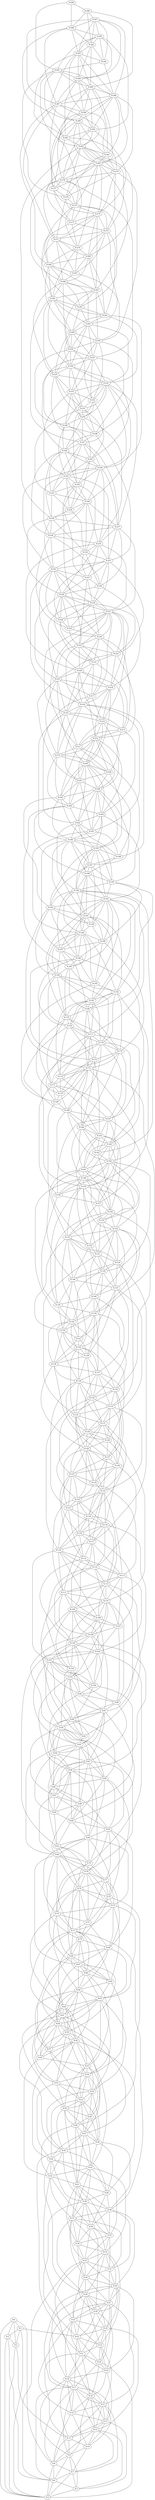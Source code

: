 graph G {
    "N-0";
    "N-1";
    "N-2";
    "N-3";
    "N-4";
    "N-4";
    "N-5";
    "N-6";
    "N-7";
    "N-8";
    "N-9";
    "N-10";
    "N-11";
    "N-12";
    "N-13";
    "N-14";
    "N-15";
    "N-16";
    "N-17";
    "N-18";
    "N-19";
    "N-20";
    "N-21";
    "N-22";
    "N-23";
    "N-24";
    "N-25";
    "N-26";
    "N-27";
    "N-28";
    "N-29";
    "N-30";
    "N-31";
    "N-32";
    "N-33";
    "N-34";
    "N-35";
    "N-36";
    "N-37";
    "N-38";
    "N-39";
    "N-40";
    "N-41";
    "N-42";
    "N-43";
    "N-44";
    "N-45";
    "N-46";
    "N-47";
    "N-48";
    "N-49";
    "N-50";
    "N-51";
    "N-52";
    "N-53";
    "N-54";
    "N-55";
    "N-56";
    "N-57";
    "N-58";
    "N-59";
    "N-60";
    "N-61";
    "N-62";
    "N-63";
    "N-64";
    "N-65";
    "N-66";
    "N-67";
    "N-68";
    "N-69";
    "N-70";
    "N-71";
    "N-72";
    "N-73";
    "N-74";
    "N-75";
    "N-76";
    "N-77";
    "N-78";
    "N-79";
    "N-80";
    "N-81";
    "N-82";
    "N-83";
    "N-84";
    "N-85";
    "N-86";
    "N-87";
    "N-88";
    "N-89";
    "N-90";
    "N-91";
    "N-92";
    "N-93";
    "N-94";
    "N-95";
    "N-96";
    "N-97";
    "N-98";
    "N-99";
    "N-100";
    "N-101";
    "N-102";
    "N-103";
    "N-104";
    "N-105";
    "N-106";
    "N-107";
    "N-108";
    "N-109";
    "N-110";
    "N-111";
    "N-112";
    "N-113";
    "N-114";
    "N-115";
    "N-116";
    "N-117";
    "N-118";
    "N-119";
    "N-120";
    "N-121";
    "N-122";
    "N-123";
    "N-124";
    "N-125";
    "N-126";
    "N-127";
    "N-128";
    "N-129";
    "N-130";
    "N-131";
    "N-132";
    "N-133";
    "N-134";
    "N-135";
    "N-136";
    "N-137";
    "N-138";
    "N-139";
    "N-140";
    "N-141";
    "N-142";
    "N-143";
    "N-144";
    "N-145";
    "N-146";
    "N-147";
    "N-148";
    "N-149";
    "N-150";
    "N-151";
    "N-152";
    "N-153";
    "N-154";
    "N-155";
    "N-156";
    "N-157";
    "N-158";
    "N-159";
    "N-160";
    "N-161";
    "N-162";
    "N-163";
    "N-164";
    "N-165";
    "N-166";
    "N-167";
    "N-168";
    "N-169";
    "N-170";
    "N-171";
    "N-172";
    "N-173";
    "N-174";
    "N-175";
    "N-176";
    "N-177";
    "N-178";
    "N-179";
    "N-180";
    "N-181";
    "N-182";
    "N-183";
    "N-184";
    "N-185";
    "N-186";
    "N-187";
    "N-188";
    "N-189";
    "N-190";
    "N-191";
    "N-192";
    "N-193";
    "N-194";
    "N-195";
    "N-196";
    "N-197";
    "N-198";
    "N-199";
    "N-200";
    "N-201";
    "N-202";
    "N-203";
    "N-204";
    "N-205";
    "N-206";
    "N-207";
    "N-208";
    "N-209";
    "N-210";
    "N-211";
    "N-212";
    "N-213";
    "N-214";
    "N-215";
    "N-216";
    "N-217";
    "N-218";
    "N-219";
    "N-220";
    "N-221";
    "N-222";
    "N-223";
    "N-224";
    "N-225";
    "N-226";
    "N-227";
    "N-228";
    "N-229";
    "N-230";
    "N-231";
    "N-232";
    "N-233";
    "N-234";
    "N-235";
    "N-236";
    "N-237";
    "N-238";
    "N-239";
    "N-240";
    "N-241";
    "N-242";
    "N-243";
    "N-244";
    "N-245";
    "N-246";
    "N-247";
    "N-248";
    "N-249";
    "N-250";
    "N-251";
    "N-252";
    "N-253";
    "N-254";
    "N-255";
    "N-256";
    "N-257";
    "N-258";
    "N-259";
    "N-260";
    "N-261";
    "N-262";
    "N-263";
    "N-264";
    "N-265";
    "N-266";
    "N-267";
    "N-268";
    "N-269";
    "N-270";
    "N-271";
    "N-272";
    "N-273";
    "N-274";
    "N-275";
    "N-276";
    "N-277";
    "N-278";
    "N-279";
    "N-280";
    "N-281";
    "N-282";
    "N-283";
    "N-284";
    "N-285";
    "N-286";
    "N-287";
    "N-288";
    "N-289";
    "N-290";
    "N-291";
    "N-292";
    "N-293";
    "N-294";
    "N-295";
    "N-296";
    "N-297";
    "N-298";
    "N-299";
    "N-0" -- "N-1";
    "N-0" -- "N-2";
    "N-0" -- "N-3";
    "N-0" -- "N-4";
    "N-0" -- "N-8";
    "N-1" -- "N-2";
    "N-1" -- "N-3";
    "N-1" -- "N-4";
    "N-1" -- "N-23";
    "N-2" -- "N-3";
    "N-2" -- "N-4";
    "N-2" -- "N-6";
    "N-3" -- "N-4";
    "N-3" -- "N-11";
    "N-5" -- "N-4";
    "N-6" -- "N-4";
    "N-6" -- "N-5";
    "N-7" -- "N-4";
    "N-7" -- "N-6";
    "N-7" -- "N-5";
    "N-8" -- "N-4";
    "N-8" -- "N-7";
    "N-8" -- "N-6";
    "N-9" -- "N-5";
    "N-9" -- "N-8";
    "N-9" -- "N-7";
    "N-9" -- "N-6";
    "N-10" -- "N-9";
    "N-10" -- "N-7";
    "N-11" -- "N-8";
    "N-11" -- "N-10";
    "N-11" -- "N-9";
    "N-12" -- "N-7";
    "N-12" -- "N-10";
    "N-12" -- "N-8";
    "N-12" -- "N-11";
    "N-12" -- "N-5";
    "N-13" -- "N-11";
    "N-13" -- "N-10";
    "N-13" -- "N-12";
    "N-13" -- "N-5";
    "N-14" -- "N-10";
    "N-14" -- "N-8";
    "N-14" -- "N-13";
    "N-15" -- "N-11";
    "N-15" -- "N-14";
    "N-15" -- "N-12";
    "N-15" -- "N-7";
    "N-15" -- "N-10";
    "N-15" -- "N-13";
    "N-16" -- "N-15";
    "N-16" -- "N-14";
    "N-16" -- "N-9";
    "N-16" -- "N-12";
    "N-16" -- "N-13";
    "N-17" -- "N-8";
    "N-17" -- "N-6";
    "N-17" -- "N-13";
    "N-17" -- "N-9";
    "N-17" -- "N-16";
    "N-17" -- "N-14";
    "N-17" -- "N-12";
    "N-17" -- "N-15";
    "N-18" -- "N-14";
    "N-18" -- "N-17";
    "N-18" -- "N-11";
    "N-18" -- "N-9";
    "N-18" -- "N-15";
    "N-19" -- "N-18";
    "N-19" -- "N-16";
    "N-19" -- "N-13";
    "N-20" -- "N-19";
    "N-20" -- "N-16";
    "N-20" -- "N-4";
    "N-20" -- "N-17";
    "N-21" -- "N-16";
    "N-21" -- "N-20";
    "N-21" -- "N-11";
    "N-21" -- "N-18";
    "N-21" -- "N-19";
    "N-22" -- "N-15";
    "N-22" -- "N-21";
    "N-22" -- "N-20";
    "N-22" -- "N-19";
    "N-23" -- "N-20";
    "N-23" -- "N-21";
    "N-23" -- "N-22";
    "N-23" -- "N-17";
    "N-24" -- "N-23";
    "N-24" -- "N-22";
    "N-24" -- "N-18";
    "N-24" -- "N-20";
    "N-24" -- "N-12";
    "N-25" -- "N-24";
    "N-25" -- "N-14";
    "N-25" -- "N-23";
    "N-25" -- "N-18";
    "N-25" -- "N-22";
    "N-25" -- "N-21";
    "N-26" -- "N-23";
    "N-26" -- "N-19";
    "N-26" -- "N-25";
    "N-26" -- "N-24";
    "N-27" -- "N-15";
    "N-27" -- "N-26";
    "N-27" -- "N-25";
    "N-27" -- "N-17";
    "N-27" -- "N-20";
    "N-27" -- "N-21";
    "N-27" -- "N-24";
    "N-28" -- "N-25";
    "N-28" -- "N-22";
    "N-28" -- "N-26";
    "N-28" -- "N-18";
    "N-28" -- "N-24";
    "N-28" -- "N-23";
    "N-28" -- "N-27";
    "N-29" -- "N-28";
    "N-29" -- "N-22";
    "N-29" -- "N-19";
    "N-29" -- "N-17";
    "N-29" -- "N-27";
    "N-29" -- "N-24";
    "N-29" -- "N-26";
    "N-30" -- "N-27";
    "N-30" -- "N-25";
    "N-30" -- "N-29";
    "N-30" -- "N-28";
    "N-31" -- "N-27";
    "N-31" -- "N-30";
    "N-31" -- "N-29";
    "N-32" -- "N-26";
    "N-32" -- "N-29";
    "N-32" -- "N-6";
    "N-32" -- "N-31";
    "N-32" -- "N-16";
    "N-32" -- "N-30";
    "N-33" -- "N-32";
    "N-33" -- "N-27";
    "N-33" -- "N-29";
    "N-33" -- "N-30";
    "N-33" -- "N-31";
    "N-33" -- "N-28";
    "N-34" -- "N-32";
    "N-34" -- "N-33";
    "N-34" -- "N-30";
    "N-35" -- "N-33";
    "N-35" -- "N-31";
    "N-35" -- "N-32";
    "N-35" -- "N-34";
    "N-36" -- "N-33";
    "N-36" -- "N-35";
    "N-36" -- "N-34";
    "N-36" -- "N-32";
    "N-36" -- "N-26";
    "N-37" -- "N-34";
    "N-37" -- "N-31";
    "N-37" -- "N-36";
    "N-37" -- "N-28";
    "N-37" -- "N-32";
    "N-37" -- "N-30";
    "N-37" -- "N-33";
    "N-38" -- "N-29";
    "N-38" -- "N-36";
    "N-38" -- "N-31";
    "N-38" -- "N-35";
    "N-38" -- "N-37";
    "N-39" -- "N-35";
    "N-39" -- "N-38";
    "N-39" -- "N-23";
    "N-39" -- "N-36";
    "N-39" -- "N-34";
    "N-39" -- "N-37";
    "N-40" -- "N-36";
    "N-40" -- "N-39";
    "N-40" -- "N-38";
    "N-41" -- "N-35";
    "N-41" -- "N-39";
    "N-41" -- "N-37";
    "N-41" -- "N-34";
    "N-41" -- "N-38";
    "N-41" -- "N-40";
    "N-42" -- "N-41";
    "N-42" -- "N-36";
    "N-42" -- "N-25";
    "N-42" -- "N-37";
    "N-43" -- "N-39";
    "N-43" -- "N-42";
    "N-43" -- "N-37";
    "N-43" -- "N-40";
    "N-43" -- "N-33";
    "N-43" -- "N-41";
    "N-44" -- "N-42";
    "N-44" -- "N-35";
    "N-44" -- "N-39";
    "N-44" -- "N-43";
    "N-44" -- "N-28";
    "N-45" -- "N-40";
    "N-45" -- "N-39";
    "N-45" -- "N-42";
    "N-45" -- "N-21";
    "N-45" -- "N-44";
    "N-46" -- "N-45";
    "N-46" -- "N-38";
    "N-46" -- "N-40";
    "N-46" -- "N-43";
    "N-47" -- "N-41";
    "N-47" -- "N-43";
    "N-47" -- "N-46";
    "N-47" -- "N-45";
    "N-47" -- "N-44";
    "N-48" -- "N-43";
    "N-48" -- "N-47";
    "N-48" -- "N-41";
    "N-48" -- "N-42";
    "N-49" -- "N-47";
    "N-49" -- "N-46";
    "N-49" -- "N-48";
    "N-50" -- "N-45";
    "N-50" -- "N-41";
    "N-50" -- "N-48";
    "N-50" -- "N-49";
    "N-50" -- "N-46";
    "N-51" -- "N-47";
    "N-51" -- "N-46";
    "N-51" -- "N-50";
    "N-51" -- "N-44";
    "N-51" -- "N-49";
    "N-51" -- "N-48";
    "N-52" -- "N-46";
    "N-52" -- "N-45";
    "N-52" -- "N-51";
    "N-52" -- "N-49";
    "N-52" -- "N-50";
    "N-53" -- "N-51";
    "N-53" -- "N-52";
    "N-53" -- "N-50";
    "N-53" -- "N-44";
    "N-54" -- "N-49";
    "N-54" -- "N-52";
    "N-54" -- "N-48";
    "N-54" -- "N-53";
    "N-54" -- "N-51";
    "N-55" -- "N-50";
    "N-55" -- "N-51";
    "N-55" -- "N-47";
    "N-55" -- "N-54";
    "N-55" -- "N-52";
    "N-56" -- "N-42";
    "N-56" -- "N-55";
    "N-57" -- "N-54";
    "N-57" -- "N-51";
    "N-57" -- "N-56";
    "N-58" -- "N-43";
    "N-58" -- "N-44";
    "N-58" -- "N-55";
    "N-58" -- "N-53";
    "N-58" -- "N-57";
    "N-58" -- "N-56";
    "N-58" -- "N-40";
    "N-59" -- "N-57";
    "N-59" -- "N-58";
    "N-59" -- "N-53";
    "N-59" -- "N-56";
    "N-59" -- "N-54";
    "N-59" -- "N-49";
    "N-60" -- "N-59";
    "N-60" -- "N-58";
    "N-60" -- "N-53";
    "N-60" -- "N-45";
    "N-60" -- "N-47";
    "N-60" -- "N-57";
    "N-61" -- "N-50";
    "N-61" -- "N-59";
    "N-61" -- "N-58";
    "N-61" -- "N-52";
    "N-61" -- "N-60";
    "N-62" -- "N-59";
    "N-62" -- "N-58";
    "N-62" -- "N-56";
    "N-62" -- "N-61";
    "N-62" -- "N-55";
    "N-62" -- "N-53";
    "N-63" -- "N-62";
    "N-63" -- "N-55";
    "N-63" -- "N-61";
    "N-63" -- "N-52";
    "N-63" -- "N-60";
    "N-63" -- "N-54";
    "N-63" -- "N-56";
    "N-64" -- "N-61";
    "N-64" -- "N-58";
    "N-64" -- "N-60";
    "N-64" -- "N-62";
    "N-64" -- "N-59";
    "N-64" -- "N-63";
    "N-64" -- "N-57";
    "N-65" -- "N-64";
    "N-65" -- "N-63";
    "N-65" -- "N-54";
    "N-66" -- "N-55";
    "N-66" -- "N-65";
    "N-66" -- "N-60";
    "N-66" -- "N-63";
    "N-66" -- "N-64";
    "N-67" -- "N-65";
    "N-67" -- "N-59";
    "N-67" -- "N-66";
    "N-67" -- "N-61";
    "N-67" -- "N-64";
    "N-68" -- "N-60";
    "N-68" -- "N-57";
    "N-68" -- "N-67";
    "N-68" -- "N-65";
    "N-68" -- "N-66";
    "N-69" -- "N-64";
    "N-69" -- "N-68";
    "N-69" -- "N-63";
    "N-69" -- "N-67";
    "N-69" -- "N-66";
    "N-70" -- "N-62";
    "N-70" -- "N-68";
    "N-70" -- "N-67";
    "N-70" -- "N-66";
    "N-70" -- "N-69";
    "N-71" -- "N-62";
    "N-71" -- "N-70";
    "N-71" -- "N-61";
    "N-71" -- "N-68";
    "N-71" -- "N-38";
    "N-71" -- "N-65";
    "N-71" -- "N-66";
    "N-72" -- "N-69";
    "N-72" -- "N-71";
    "N-72" -- "N-70";
    "N-73" -- "N-68";
    "N-73" -- "N-72";
    "N-73" -- "N-71";
    "N-73" -- "N-62";
    "N-73" -- "N-64";
    "N-74" -- "N-69";
    "N-74" -- "N-73";
    "N-74" -- "N-71";
    "N-74" -- "N-65";
    "N-74" -- "N-63";
    "N-75" -- "N-72";
    "N-75" -- "N-48";
    "N-75" -- "N-74";
    "N-75" -- "N-70";
    "N-76" -- "N-70";
    "N-76" -- "N-73";
    "N-76" -- "N-74";
    "N-76" -- "N-67";
    "N-76" -- "N-75";
    "N-76" -- "N-72";
    "N-76" -- "N-68";
    "N-77" -- "N-72";
    "N-77" -- "N-76";
    "N-77" -- "N-74";
    "N-77" -- "N-75";
    "N-77" -- "N-69";
    "N-78" -- "N-77";
    "N-78" -- "N-75";
    "N-78" -- "N-74";
    "N-78" -- "N-73";
    "N-78" -- "N-72";
    "N-78" -- "N-76";
    "N-78" -- "N-71";
    "N-79" -- "N-73";
    "N-79" -- "N-77";
    "N-79" -- "N-76";
    "N-79" -- "N-78";
    "N-80" -- "N-76";
    "N-80" -- "N-70";
    "N-80" -- "N-78";
    "N-80" -- "N-79";
    "N-80" -- "N-67";
    "N-80" -- "N-77";
    "N-80" -- "N-71";
    "N-81" -- "N-80";
    "N-81" -- "N-79";
    "N-81" -- "N-76";
    "N-81" -- "N-78";
    "N-82" -- "N-73";
    "N-82" -- "N-79";
    "N-82" -- "N-80";
    "N-82" -- "N-75";
    "N-82" -- "N-81";
    "N-82" -- "N-74";
    "N-83" -- "N-82";
    "N-83" -- "N-75";
    "N-83" -- "N-69";
    "N-83" -- "N-78";
    "N-83" -- "N-77";
    "N-84" -- "N-81";
    "N-84" -- "N-82";
    "N-84" -- "N-83";
    "N-85" -- "N-84";
    "N-85" -- "N-81";
    "N-86" -- "N-82";
    "N-86" -- "N-85";
    "N-86" -- "N-80";
    "N-86" -- "N-84";
    "N-87" -- "N-80";
    "N-87" -- "N-86";
    "N-87" -- "N-83";
    "N-87" -- "N-85";
    "N-88" -- "N-87";
    "N-88" -- "N-86";
    "N-88" -- "N-83";
    "N-88" -- "N-85";
    "N-88" -- "N-81";
    "N-89" -- "N-77";
    "N-89" -- "N-83";
    "N-89" -- "N-88";
    "N-89" -- "N-84";
    "N-89" -- "N-82";
    "N-90" -- "N-85";
    "N-90" -- "N-88";
    "N-90" -- "N-89";
    "N-90" -- "N-87";
    "N-90" -- "N-82";
    "N-90" -- "N-84";
    "N-91" -- "N-83";
    "N-91" -- "N-88";
    "N-91" -- "N-89";
    "N-91" -- "N-79";
    "N-91" -- "N-87";
    "N-91" -- "N-86";
    "N-91" -- "N-90";
    "N-92" -- "N-91";
    "N-92" -- "N-90";
    "N-92" -- "N-85";
    "N-92" -- "N-88";
    "N-93" -- "N-92";
    "N-93" -- "N-80";
    "N-93" -- "N-91";
    "N-93" -- "N-87";
    "N-93" -- "N-86";
    "N-93" -- "N-89";
    "N-94" -- "N-93";
    "N-95" -- "N-93";
    "N-95" -- "N-78";
    "N-95" -- "N-91";
    "N-95" -- "N-87";
    "N-95" -- "N-92";
    "N-95" -- "N-89";
    "N-95" -- "N-88";
    "N-95" -- "N-94";
    "N-96" -- "N-93";
    "N-96" -- "N-95";
    "N-96" -- "N-89";
    "N-96" -- "N-94";
    "N-96" -- "N-90";
    "N-96" -- "N-92";
    "N-97" -- "N-91";
    "N-97" -- "N-93";
    "N-97" -- "N-92";
    "N-97" -- "N-95";
    "N-97" -- "N-96";
    "N-97" -- "N-84";
    "N-98" -- "N-91";
    "N-98" -- "N-97";
    "N-98" -- "N-96";
    "N-99" -- "N-98";
    "N-99" -- "N-97";
    "N-99" -- "N-92";
    "N-100" -- "N-99";
    "N-100" -- "N-86";
    "N-100" -- "N-96";
    "N-101" -- "N-94";
    "N-101" -- "N-90";
    "N-101" -- "N-99";
    "N-101" -- "N-100";
    "N-101" -- "N-95";
    "N-101" -- "N-97";
    "N-102" -- "N-96";
    "N-102" -- "N-101";
    "N-102" -- "N-99";
    "N-103" -- "N-93";
    "N-103" -- "N-100";
    "N-103" -- "N-101";
    "N-103" -- "N-96";
    "N-103" -- "N-95";
    "N-103" -- "N-102";
    "N-103" -- "N-98";
    "N-104" -- "N-99";
    "N-104" -- "N-103";
    "N-104" -- "N-79";
    "N-104" -- "N-101";
    "N-104" -- "N-100";
    "N-104" -- "N-81";
    "N-105" -- "N-103";
    "N-105" -- "N-100";
    "N-105" -- "N-104";
    "N-105" -- "N-94";
    "N-105" -- "N-90";
    "N-105" -- "N-102";
    "N-105" -- "N-101";
    "N-106" -- "N-105";
    "N-106" -- "N-103";
    "N-106" -- "N-104";
    "N-106" -- "N-95";
    "N-106" -- "N-97";
    "N-107" -- "N-106";
    "N-107" -- "N-104";
    "N-107" -- "N-98";
    "N-108" -- "N-105";
    "N-108" -- "N-106";
    "N-108" -- "N-107";
    "N-108" -- "N-100";
    "N-109" -- "N-108";
    "N-109" -- "N-105";
    "N-109" -- "N-102";
    "N-109" -- "N-99";
    "N-109" -- "N-106";
    "N-109" -- "N-107";
    "N-109" -- "N-104";
    "N-110" -- "N-109";
    "N-110" -- "N-102";
    "N-110" -- "N-107";
    "N-110" -- "N-98";
    "N-110" -- "N-106";
    "N-110" -- "N-108";
    "N-110" -- "N-101";
    "N-111" -- "N-108";
    "N-111" -- "N-103";
    "N-111" -- "N-110";
    "N-111" -- "N-109";
    "N-111" -- "N-106";
    "N-112" -- "N-108";
    "N-112" -- "N-111";
    "N-112" -- "N-109";
    "N-112" -- "N-97";
    "N-112" -- "N-110";
    "N-112" -- "N-94";
    "N-113" -- "N-112";
    "N-113" -- "N-110";
    "N-113" -- "N-111";
    "N-113" -- "N-104";
    "N-113" -- "N-107";
    "N-114" -- "N-102";
    "N-114" -- "N-112";
    "N-114" -- "N-105";
    "N-114" -- "N-110";
    "N-114" -- "N-113";
    "N-115" -- "N-114";
    "N-115" -- "N-109";
    "N-115" -- "N-113";
    "N-115" -- "N-105";
    "N-116" -- "N-115";
    "N-116" -- "N-108";
    "N-116" -- "N-111";
    "N-116" -- "N-112";
    "N-116" -- "N-114";
    "N-116" -- "N-103";
    "N-117" -- "N-114";
    "N-117" -- "N-116";
    "N-117" -- "N-109";
    "N-117" -- "N-113";
    "N-117" -- "N-115";
    "N-118" -- "N-107";
    "N-118" -- "N-116";
    "N-118" -- "N-117";
    "N-118" -- "N-115";
    "N-119" -- "N-112";
    "N-119" -- "N-98";
    "N-119" -- "N-117";
    "N-119" -- "N-118";
    "N-119" -- "N-114";
    "N-119" -- "N-111";
    "N-120" -- "N-119";
    "N-120" -- "N-118";
    "N-120" -- "N-116";
    "N-120" -- "N-112";
    "N-120" -- "N-117";
    "N-121" -- "N-120";
    "N-121" -- "N-115";
    "N-121" -- "N-116";
    "N-121" -- "N-119";
    "N-122" -- "N-111";
    "N-122" -- "N-121";
    "N-122" -- "N-119";
    "N-122" -- "N-120";
    "N-122" -- "N-118";
    "N-123" -- "N-122";
    "N-123" -- "N-121";
    "N-123" -- "N-113";
    "N-123" -- "N-118";
    "N-123" -- "N-117";
    "N-123" -- "N-119";
    "N-123" -- "N-120";
    "N-124" -- "N-123";
    "N-124" -- "N-122";
    "N-125" -- "N-124";
    "N-125" -- "N-113";
    "N-125" -- "N-115";
    "N-125" -- "N-121";
    "N-125" -- "N-118";
    "N-125" -- "N-122";
    "N-126" -- "N-125";
    "N-126" -- "N-119";
    "N-126" -- "N-114";
    "N-126" -- "N-124";
    "N-126" -- "N-120";
    "N-127" -- "N-126";
    "N-127" -- "N-124";
    "N-127" -- "N-123";
    "N-127" -- "N-125";
    "N-128" -- "N-122";
    "N-128" -- "N-123";
    "N-128" -- "N-121";
    "N-128" -- "N-124";
    "N-128" -- "N-125";
    "N-128" -- "N-127";
    "N-128" -- "N-126";
    "N-129" -- "N-120";
    "N-129" -- "N-128";
    "N-129" -- "N-127";
    "N-130" -- "N-129";
    "N-130" -- "N-128";
    "N-130" -- "N-110";
    "N-130" -- "N-126";
    "N-130" -- "N-122";
    "N-131" -- "N-125";
    "N-131" -- "N-126";
    "N-131" -- "N-130";
    "N-131" -- "N-129";
    "N-131" -- "N-123";
    "N-131" -- "N-128";
    "N-132" -- "N-129";
    "N-132" -- "N-131";
    "N-132" -- "N-130";
    "N-132" -- "N-124";
    "N-132" -- "N-128";
    "N-133" -- "N-127";
    "N-133" -- "N-131";
    "N-133" -- "N-123";
    "N-133" -- "N-132";
    "N-133" -- "N-129";
    "N-133" -- "N-130";
    "N-134" -- "N-131";
    "N-134" -- "N-133";
    "N-134" -- "N-132";
    "N-134" -- "N-116";
    "N-135" -- "N-133";
    "N-135" -- "N-127";
    "N-135" -- "N-134";
    "N-135" -- "N-125";
    "N-135" -- "N-126";
    "N-136" -- "N-132";
    "N-136" -- "N-121";
    "N-136" -- "N-131";
    "N-136" -- "N-134";
    "N-136" -- "N-135";
    "N-136" -- "N-130";
    "N-137" -- "N-135";
    "N-137" -- "N-130";
    "N-137" -- "N-129";
    "N-137" -- "N-136";
    "N-137" -- "N-134";
    "N-137" -- "N-133";
    "N-138" -- "N-137";
    "N-138" -- "N-136";
    "N-138" -- "N-127";
    "N-138" -- "N-128";
    "N-139" -- "N-137";
    "N-139" -- "N-138";
    "N-139" -- "N-134";
    "N-139" -- "N-136";
    "N-140" -- "N-135";
    "N-140" -- "N-138";
    "N-140" -- "N-132";
    "N-140" -- "N-139";
    "N-140" -- "N-136";
    "N-140" -- "N-137";
    "N-141" -- "N-138";
    "N-141" -- "N-139";
    "N-141" -- "N-140";
    "N-142" -- "N-138";
    "N-142" -- "N-141";
    "N-142" -- "N-140";
    "N-142" -- "N-139";
    "N-143" -- "N-141";
    "N-143" -- "N-138";
    "N-143" -- "N-136";
    "N-143" -- "N-142";
    "N-143" -- "N-133";
    "N-143" -- "N-140";
    "N-144" -- "N-137";
    "N-144" -- "N-142";
    "N-144" -- "N-141";
    "N-144" -- "N-143";
    "N-144" -- "N-139";
    "N-144" -- "N-135";
    "N-145" -- "N-142";
    "N-145" -- "N-143";
    "N-145" -- "N-144";
    "N-146" -- "N-143";
    "N-146" -- "N-144";
    "N-146" -- "N-137";
    "N-146" -- "N-140";
    "N-146" -- "N-145";
    "N-147" -- "N-131";
    "N-147" -- "N-141";
    "N-147" -- "N-139";
    "N-147" -- "N-146";
    "N-147" -- "N-134";
    "N-148" -- "N-142";
    "N-148" -- "N-147";
    "N-148" -- "N-145";
    "N-148" -- "N-140";
    "N-149" -- "N-143";
    "N-149" -- "N-148";
    "N-149" -- "N-147";
    "N-149" -- "N-146";
    "N-149" -- "N-144";
    "N-150" -- "N-148";
    "N-150" -- "N-147";
    "N-150" -- "N-117";
    "N-150" -- "N-133";
    "N-150" -- "N-149";
    "N-151" -- "N-132";
    "N-151" -- "N-150";
    "N-151" -- "N-146";
    "N-151" -- "N-149";
    "N-151" -- "N-147";
    "N-152" -- "N-149";
    "N-152" -- "N-148";
    "N-152" -- "N-151";
    "N-153" -- "N-150";
    "N-153" -- "N-146";
    "N-153" -- "N-148";
    "N-153" -- "N-141";
    "N-153" -- "N-151";
    "N-153" -- "N-142";
    "N-153" -- "N-152";
    "N-154" -- "N-146";
    "N-154" -- "N-152";
    "N-154" -- "N-144";
    "N-154" -- "N-149";
    "N-154" -- "N-153";
    "N-154" -- "N-150";
    "N-154" -- "N-147";
    "N-154" -- "N-151";
    "N-155" -- "N-151";
    "N-155" -- "N-150";
    "N-155" -- "N-152";
    "N-155" -- "N-154";
    "N-156" -- "N-153";
    "N-156" -- "N-154";
    "N-156" -- "N-155";
    "N-156" -- "N-135";
    "N-156" -- "N-145";
    "N-157" -- "N-155";
    "N-157" -- "N-153";
    "N-157" -- "N-156";
    "N-158" -- "N-157";
    "N-158" -- "N-145";
    "N-159" -- "N-151";
    "N-159" -- "N-154";
    "N-159" -- "N-158";
    "N-159" -- "N-157";
    "N-159" -- "N-150";
    "N-159" -- "N-153";
    "N-159" -- "N-145";
    "N-160" -- "N-159";
    "N-160" -- "N-154";
    "N-160" -- "N-156";
    "N-160" -- "N-143";
    "N-160" -- "N-158";
    "N-160" -- "N-152";
    "N-160" -- "N-155";
    "N-161" -- "N-160";
    "N-161" -- "N-155";
    "N-161" -- "N-152";
    "N-161" -- "N-156";
    "N-161" -- "N-148";
    "N-162" -- "N-160";
    "N-162" -- "N-158";
    "N-162" -- "N-161";
    "N-162" -- "N-159";
    "N-162" -- "N-154";
    "N-162" -- "N-155";
    "N-162" -- "N-149";
    "N-163" -- "N-161";
    "N-163" -- "N-156";
    "N-163" -- "N-162";
    "N-164" -- "N-162";
    "N-164" -- "N-163";
    "N-164" -- "N-161";
    "N-164" -- "N-160";
    "N-164" -- "N-157";
    "N-165" -- "N-159";
    "N-165" -- "N-163";
    "N-165" -- "N-164";
    "N-165" -- "N-161";
    "N-165" -- "N-157";
    "N-165" -- "N-156";
    "N-166" -- "N-165";
    "N-166" -- "N-163";
    "N-166" -- "N-164";
    "N-166" -- "N-160";
    "N-166" -- "N-161";
    "N-167" -- "N-157";
    "N-167" -- "N-165";
    "N-167" -- "N-163";
    "N-167" -- "N-166";
    "N-167" -- "N-158";
    "N-167" -- "N-162";
    "N-168" -- "N-165";
    "N-168" -- "N-160";
    "N-168" -- "N-166";
    "N-168" -- "N-167";
    "N-168" -- "N-162";
    "N-169" -- "N-168";
    "N-169" -- "N-153";
    "N-170" -- "N-169";
    "N-170" -- "N-168";
    "N-171" -- "N-164";
    "N-171" -- "N-165";
    "N-171" -- "N-170";
    "N-171" -- "N-169";
    "N-171" -- "N-158";
    "N-172" -- "N-170";
    "N-172" -- "N-171";
    "N-172" -- "N-167";
    "N-173" -- "N-144";
    "N-173" -- "N-171";
    "N-173" -- "N-169";
    "N-173" -- "N-172";
    "N-173" -- "N-168";
    "N-173" -- "N-166";
    "N-173" -- "N-170";
    "N-173" -- "N-162";
    "N-174" -- "N-166";
    "N-174" -- "N-165";
    "N-174" -- "N-173";
    "N-174" -- "N-170";
    "N-175" -- "N-166";
    "N-175" -- "N-172";
    "N-175" -- "N-167";
    "N-175" -- "N-173";
    "N-175" -- "N-174";
    "N-176" -- "N-164";
    "N-176" -- "N-168";
    "N-176" -- "N-167";
    "N-176" -- "N-159";
    "N-176" -- "N-174";
    "N-176" -- "N-171";
    "N-176" -- "N-175";
    "N-177" -- "N-176";
    "N-177" -- "N-174";
    "N-177" -- "N-173";
    "N-177" -- "N-164";
    "N-177" -- "N-172";
    "N-177" -- "N-169";
    "N-178" -- "N-177";
    "N-178" -- "N-176";
    "N-178" -- "N-168";
    "N-178" -- "N-174";
    "N-178" -- "N-172";
    "N-179" -- "N-175";
    "N-179" -- "N-178";
    "N-179" -- "N-170";
    "N-179" -- "N-171";
    "N-179" -- "N-177";
    "N-180" -- "N-177";
    "N-180" -- "N-173";
    "N-180" -- "N-179";
    "N-180" -- "N-175";
    "N-181" -- "N-177";
    "N-181" -- "N-172";
    "N-181" -- "N-179";
    "N-181" -- "N-178";
    "N-181" -- "N-180";
    "N-181" -- "N-176";
    "N-182" -- "N-178";
    "N-182" -- "N-159";
    "N-182" -- "N-175";
    "N-182" -- "N-181";
    "N-182" -- "N-180";
    "N-182" -- "N-176";
    "N-183" -- "N-169";
    "N-183" -- "N-182";
    "N-183" -- "N-181";
    "N-184" -- "N-183";
    "N-184" -- "N-171";
    "N-184" -- "N-178";
    "N-184" -- "N-176";
    "N-184" -- "N-181";
    "N-184" -- "N-179";
    "N-185" -- "N-182";
    "N-185" -- "N-184";
    "N-185" -- "N-180";
    "N-185" -- "N-179";
    "N-186" -- "N-185";
    "N-186" -- "N-183";
    "N-186" -- "N-174";
    "N-186" -- "N-178";
    "N-186" -- "N-167";
    "N-187" -- "N-186";
    "N-187" -- "N-184";
    "N-187" -- "N-180";
    "N-187" -- "N-185";
    "N-188" -- "N-186";
    "N-188" -- "N-175";
    "N-188" -- "N-187";
    "N-188" -- "N-183";
    "N-189" -- "N-187";
    "N-189" -- "N-186";
    "N-189" -- "N-185";
    "N-189" -- "N-184";
    "N-189" -- "N-188";
    "N-189" -- "N-182";
    "N-189" -- "N-183";
    "N-189" -- "N-179";
    "N-190" -- "N-189";
    "N-190" -- "N-188";
    "N-191" -- "N-190";
    "N-191" -- "N-181";
    "N-191" -- "N-189";
    "N-191" -- "N-182";
    "N-191" -- "N-186";
    "N-191" -- "N-187";
    "N-191" -- "N-188";
    "N-192" -- "N-173";
    "N-192" -- "N-184";
    "N-192" -- "N-191";
    "N-192" -- "N-190";
    "N-192" -- "N-186";
    "N-193" -- "N-192";
    "N-193" -- "N-188";
    "N-193" -- "N-183";
    "N-193" -- "N-182";
    "N-193" -- "N-190";
    "N-193" -- "N-181";
    "N-193" -- "N-185";
    "N-193" -- "N-184";
    "N-193" -- "N-191";
    "N-194" -- "N-189";
    "N-194" -- "N-163";
    "N-194" -- "N-187";
    "N-194" -- "N-177";
    "N-194" -- "N-191";
    "N-194" -- "N-193";
    "N-194" -- "N-192";
    "N-195" -- "N-193";
    "N-195" -- "N-188";
    "N-195" -- "N-180";
    "N-195" -- "N-194";
    "N-196" -- "N-195";
    "N-196" -- "N-189";
    "N-196" -- "N-191";
    "N-196" -- "N-193";
    "N-196" -- "N-194";
    "N-197" -- "N-196";
    "N-197" -- "N-194";
    "N-197" -- "N-195";
    "N-197" -- "N-192";
    "N-197" -- "N-190";
    "N-198" -- "N-197";
    "N-198" -- "N-196";
    "N-199" -- "N-196";
    "N-199" -- "N-197";
    "N-199" -- "N-192";
    "N-199" -- "N-195";
    "N-199" -- "N-193";
    "N-199" -- "N-194";
    "N-199" -- "N-198";
    "N-200" -- "N-195";
    "N-200" -- "N-197";
    "N-200" -- "N-196";
    "N-200" -- "N-187";
    "N-200" -- "N-190";
    "N-200" -- "N-199";
    "N-200" -- "N-191";
    "N-201" -- "N-200";
    "N-201" -- "N-198";
    "N-201" -- "N-189";
    "N-202" -- "N-200";
    "N-202" -- "N-198";
    "N-202" -- "N-194";
    "N-202" -- "N-201";
    "N-202" -- "N-197";
    "N-203" -- "N-200";
    "N-203" -- "N-201";
    "N-203" -- "N-202";
    "N-203" -- "N-193";
    "N-203" -- "N-199";
    "N-204" -- "N-196";
    "N-204" -- "N-202";
    "N-204" -- "N-203";
    "N-204" -- "N-185";
    "N-205" -- "N-199";
    "N-205" -- "N-200";
    "N-205" -- "N-192";
    "N-205" -- "N-204";
    "N-206" -- "N-201";
    "N-206" -- "N-205";
    "N-206" -- "N-197";
    "N-206" -- "N-203";
    "N-206" -- "N-204";
    "N-206" -- "N-199";
    "N-206" -- "N-202";
    "N-207" -- "N-206";
    "N-207" -- "N-205";
    "N-207" -- "N-204";
    "N-207" -- "N-201";
    "N-208" -- "N-199";
    "N-208" -- "N-207";
    "N-208" -- "N-206";
    "N-209" -- "N-202";
    "N-209" -- "N-198";
    "N-209" -- "N-203";
    "N-209" -- "N-206";
    "N-209" -- "N-204";
    "N-209" -- "N-207";
    "N-209" -- "N-205";
    "N-209" -- "N-208";
    "N-210" -- "N-209";
    "N-210" -- "N-205";
    "N-210" -- "N-208";
    "N-210" -- "N-204";
    "N-211" -- "N-208";
    "N-211" -- "N-210";
    "N-211" -- "N-195";
    "N-211" -- "N-205";
    "N-212" -- "N-210";
    "N-212" -- "N-211";
    "N-212" -- "N-208";
    "N-212" -- "N-207";
    "N-212" -- "N-206";
    "N-212" -- "N-209";
    "N-212" -- "N-203";
    "N-213" -- "N-212";
    "N-213" -- "N-203";
    "N-213" -- "N-208";
    "N-213" -- "N-211";
    "N-214" -- "N-206";
    "N-214" -- "N-213";
    "N-214" -- "N-209";
    "N-214" -- "N-212";
    "N-214" -- "N-211";
    "N-215" -- "N-214";
    "N-215" -- "N-211";
    "N-215" -- "N-200";
    "N-215" -- "N-210";
    "N-215" -- "N-213";
    "N-216" -- "N-201";
    "N-216" -- "N-210";
    "N-216" -- "N-198";
    "N-216" -- "N-215";
    "N-216" -- "N-207";
    "N-216" -- "N-214";
    "N-217" -- "N-216";
    "N-217" -- "N-202";
    "N-217" -- "N-214";
    "N-218" -- "N-217";
    "N-218" -- "N-214";
    "N-218" -- "N-212";
    "N-218" -- "N-209";
    "N-218" -- "N-216";
    "N-219" -- "N-217";
    "N-219" -- "N-215";
    "N-219" -- "N-210";
    "N-219" -- "N-209";
    "N-219" -- "N-207";
    "N-219" -- "N-218";
    "N-220" -- "N-219";
    "N-220" -- "N-212";
    "N-220" -- "N-213";
    "N-220" -- "N-218";
    "N-220" -- "N-215";
    "N-220" -- "N-216";
    "N-221" -- "N-213";
    "N-221" -- "N-215";
    "N-221" -- "N-217";
    "N-221" -- "N-220";
    "N-222" -- "N-218";
    "N-222" -- "N-212";
    "N-222" -- "N-219";
    "N-222" -- "N-221";
    "N-223" -- "N-222";
    "N-223" -- "N-219";
    "N-223" -- "N-221";
    "N-223" -- "N-216";
    "N-223" -- "N-220";
    "N-223" -- "N-217";
    "N-224" -- "N-221";
    "N-224" -- "N-220";
    "N-224" -- "N-213";
    "N-224" -- "N-223";
    "N-224" -- "N-222";
    "N-225" -- "N-223";
    "N-225" -- "N-224";
    "N-226" -- "N-224";
    "N-226" -- "N-225";
    "N-226" -- "N-221";
    "N-227" -- "N-225";
    "N-227" -- "N-215";
    "N-227" -- "N-218";
    "N-227" -- "N-214";
    "N-227" -- "N-224";
    "N-227" -- "N-226";
    "N-227" -- "N-222";
    "N-227" -- "N-217";
    "N-227" -- "N-223";
    "N-227" -- "N-211";
    "N-228" -- "N-222";
    "N-228" -- "N-219";
    "N-228" -- "N-227";
    "N-228" -- "N-225";
    "N-228" -- "N-226";
    "N-228" -- "N-224";
    "N-229" -- "N-227";
    "N-229" -- "N-225";
    "N-229" -- "N-226";
    "N-229" -- "N-219";
    "N-229" -- "N-228";
    "N-229" -- "N-221";
    "N-229" -- "N-224";
    "N-230" -- "N-228";
    "N-230" -- "N-218";
    "N-230" -- "N-229";
    "N-231" -- "N-228";
    "N-231" -- "N-229";
    "N-231" -- "N-230";
    "N-231" -- "N-223";
    "N-232" -- "N-228";
    "N-232" -- "N-226";
    "N-232" -- "N-227";
    "N-232" -- "N-216";
    "N-232" -- "N-220";
    "N-232" -- "N-229";
    "N-232" -- "N-231";
    "N-233" -- "N-230";
    "N-233" -- "N-222";
    "N-233" -- "N-226";
    "N-233" -- "N-231";
    "N-233" -- "N-228";
    "N-233" -- "N-232";
    "N-234" -- "N-231";
    "N-234" -- "N-230";
    "N-234" -- "N-232";
    "N-234" -- "N-233";
    "N-235" -- "N-227";
    "N-235" -- "N-234";
    "N-235" -- "N-233";
    "N-235" -- "N-231";
    "N-235" -- "N-220";
    "N-235" -- "N-229";
    "N-236" -- "N-235";
    "N-236" -- "N-232";
    "N-236" -- "N-225";
    "N-236" -- "N-230";
    "N-237" -- "N-230";
    "N-237" -- "N-235";
    "N-237" -- "N-233";
    "N-237" -- "N-227";
    "N-237" -- "N-236";
    "N-238" -- "N-236";
    "N-238" -- "N-229";
    "N-238" -- "N-232";
    "N-238" -- "N-237";
    "N-238" -- "N-234";
    "N-239" -- "N-234";
    "N-239" -- "N-238";
    "N-240" -- "N-239";
    "N-240" -- "N-238";
    "N-240" -- "N-235";
    "N-240" -- "N-237";
    "N-240" -- "N-234";
    "N-240" -- "N-236";
    "N-241" -- "N-239";
    "N-241" -- "N-240";
    "N-241" -- "N-238";
    "N-242" -- "N-240";
    "N-242" -- "N-239";
    "N-242" -- "N-241";
    "N-242" -- "N-231";
    "N-242" -- "N-234";
    "N-242" -- "N-223";
    "N-243" -- "N-242";
    "N-243" -- "N-236";
    "N-243" -- "N-239";
    "N-243" -- "N-241";
    "N-243" -- "N-233";
    "N-243" -- "N-240";
    "N-244" -- "N-232";
    "N-244" -- "N-235";
    "N-244" -- "N-237";
    "N-244" -- "N-242";
    "N-244" -- "N-243";
    "N-244" -- "N-240";
    "N-245" -- "N-242";
    "N-245" -- "N-239";
    "N-245" -- "N-243";
    "N-245" -- "N-244";
    "N-246" -- "N-238";
    "N-246" -- "N-242";
    "N-246" -- "N-241";
    "N-246" -- "N-244";
    "N-246" -- "N-245";
    "N-246" -- "N-236";
    "N-247" -- "N-244";
    "N-247" -- "N-246";
    "N-247" -- "N-237";
    "N-247" -- "N-245";
    "N-247" -- "N-243";
    "N-247" -- "N-241";
    "N-248" -- "N-233";
    "N-248" -- "N-246";
    "N-248" -- "N-247";
    "N-249" -- "N-245";
    "N-249" -- "N-243";
    "N-249" -- "N-246";
    "N-249" -- "N-248";
    "N-250" -- "N-247";
    "N-250" -- "N-249";
    "N-250" -- "N-246";
    "N-250" -- "N-235";
    "N-250" -- "N-248";
    "N-251" -- "N-241";
    "N-251" -- "N-250";
    "N-251" -- "N-245";
    "N-251" -- "N-248";
    "N-252" -- "N-251";
    "N-252" -- "N-247";
    "N-252" -- "N-242";
    "N-252" -- "N-250";
    "N-253" -- "N-252";
    "N-253" -- "N-249";
    "N-253" -- "N-251";
    "N-253" -- "N-250";
    "N-253" -- "N-243";
    "N-254" -- "N-252";
    "N-254" -- "N-244";
    "N-254" -- "N-249";
    "N-254" -- "N-250";
    "N-254" -- "N-251";
    "N-254" -- "N-237";
    "N-254" -- "N-253";
    "N-254" -- "N-240";
    "N-255" -- "N-251";
    "N-255" -- "N-250";
    "N-255" -- "N-253";
    "N-255" -- "N-254";
    "N-255" -- "N-247";
    "N-256" -- "N-255";
    "N-256" -- "N-253";
    "N-256" -- "N-245";
    "N-256" -- "N-251";
    "N-256" -- "N-246";
    "N-256" -- "N-254";
    "N-257" -- "N-248";
    "N-257" -- "N-252";
    "N-257" -- "N-253";
    "N-257" -- "N-254";
    "N-257" -- "N-249";
    "N-257" -- "N-256";
    "N-258" -- "N-252";
    "N-258" -- "N-256";
    "N-258" -- "N-255";
    "N-258" -- "N-257";
    "N-258" -- "N-249";
    "N-259" -- "N-253";
    "N-259" -- "N-258";
    "N-259" -- "N-248";
    "N-259" -- "N-252";
    "N-259" -- "N-257";
    "N-260" -- "N-259";
    "N-260" -- "N-256";
    "N-260" -- "N-257";
    "N-260" -- "N-255";
    "N-260" -- "N-258";
    "N-261" -- "N-257";
    "N-261" -- "N-259";
    "N-261" -- "N-258";
    "N-261" -- "N-256";
    "N-261" -- "N-260";
    "N-261" -- "N-254";
    "N-262" -- "N-254";
    "N-262" -- "N-261";
    "N-262" -- "N-260";
    "N-262" -- "N-244";
    "N-263" -- "N-261";
    "N-263" -- "N-262";
    "N-263" -- "N-260";
    "N-264" -- "N-261";
    "N-264" -- "N-255";
    "N-264" -- "N-263";
    "N-264" -- "N-260";
    "N-264" -- "N-256";
    "N-264" -- "N-247";
    "N-264" -- "N-262";
    "N-265" -- "N-263";
    "N-265" -- "N-259";
    "N-265" -- "N-258";
    "N-265" -- "N-264";
    "N-265" -- "N-262";
    "N-266" -- "N-264";
    "N-266" -- "N-261";
    "N-266" -- "N-263";
    "N-266" -- "N-265";
    "N-266" -- "N-255";
    "N-266" -- "N-258";
    "N-267" -- "N-259";
    "N-267" -- "N-266";
    "N-268" -- "N-267";
    "N-268" -- "N-260";
    "N-268" -- "N-264";
    "N-268" -- "N-266";
    "N-268" -- "N-265";
    "N-269" -- "N-268";
    "N-269" -- "N-262";
    "N-269" -- "N-266";
    "N-269" -- "N-265";
    "N-269" -- "N-267";
    "N-270" -- "N-264";
    "N-270" -- "N-269";
    "N-270" -- "N-268";
    "N-270" -- "N-267";
    "N-271" -- "N-267";
    "N-271" -- "N-263";
    "N-271" -- "N-266";
    "N-271" -- "N-270";
    "N-271" -- "N-269";
    "N-272" -- "N-269";
    "N-272" -- "N-271";
    "N-272" -- "N-262";
    "N-272" -- "N-267";
    "N-272" -- "N-270";
    "N-272" -- "N-261";
    "N-273" -- "N-264";
    "N-273" -- "N-270";
    "N-273" -- "N-272";
    "N-274" -- "N-268";
    "N-274" -- "N-273";
    "N-274" -- "N-271";
    "N-274" -- "N-272";
    "N-274" -- "N-265";
    "N-274" -- "N-269";
    "N-275" -- "N-263";
    "N-275" -- "N-273";
    "N-275" -- "N-274";
    "N-275" -- "N-270";
    "N-275" -- "N-268";
    "N-275" -- "N-272";
    "N-276" -- "N-274";
    "N-276" -- "N-275";
    "N-276" -- "N-271";
    "N-277" -- "N-276";
    "N-277" -- "N-273";
    "N-277" -- "N-275";
    "N-278" -- "N-277";
    "N-278" -- "N-271";
    "N-278" -- "N-266";
    "N-278" -- "N-275";
    "N-278" -- "N-257";
    "N-279" -- "N-276";
    "N-279" -- "N-274";
    "N-279" -- "N-259";
    "N-279" -- "N-272";
    "N-279" -- "N-278";
    "N-280" -- "N-265";
    "N-280" -- "N-274";
    "N-280" -- "N-278";
    "N-280" -- "N-279";
    "N-280" -- "N-277";
    "N-280" -- "N-275";
    "N-280" -- "N-273";
    "N-280" -- "N-270";
    "N-281" -- "N-280";
    "N-281" -- "N-276";
    "N-281" -- "N-279";
    "N-282" -- "N-238";
    "N-282" -- "N-272";
    "N-282" -- "N-278";
    "N-282" -- "N-280";
    "N-282" -- "N-281";
    "N-282" -- "N-276";
    "N-282" -- "N-279";
    "N-282" -- "N-269";
    "N-283" -- "N-279";
    "N-283" -- "N-282";
    "N-283" -- "N-277";
    "N-284" -- "N-282";
    "N-284" -- "N-283";
    "N-284" -- "N-278";
    "N-284" -- "N-274";
    "N-285" -- "N-280";
    "N-285" -- "N-281";
    "N-285" -- "N-282";
    "N-285" -- "N-284";
    "N-285" -- "N-283";
    "N-285" -- "N-277";
    "N-286" -- "N-285";
    "N-286" -- "N-278";
    "N-286" -- "N-277";
    "N-286" -- "N-281";
    "N-286" -- "N-284";
    "N-287" -- "N-286";
    "N-287" -- "N-268";
    "N-287" -- "N-275";
    "N-287" -- "N-271";
    "N-287" -- "N-282";
    "N-288" -- "N-287";
    "N-288" -- "N-284";
    "N-288" -- "N-281";
    "N-288" -- "N-285";
    "N-288" -- "N-279";
    "N-288" -- "N-280";
    "N-288" -- "N-286";
    "N-289" -- "N-288";
    "N-289" -- "N-273";
    "N-289" -- "N-286";
    "N-289" -- "N-287";
    "N-289" -- "N-281";
    "N-289" -- "N-280";
    "N-290" -- "N-287";
    "N-290" -- "N-284";
    "N-290" -- "N-289";
    "N-290" -- "N-286";
    "N-290" -- "N-283";
    "N-291" -- "N-283";
    "N-291" -- "N-282";
    "N-291" -- "N-290";
    "N-291" -- "N-289";
    "N-291" -- "N-276";
    "N-291" -- "N-288";
    "N-292" -- "N-291";
    "N-292" -- "N-288";
    "N-293" -- "N-290";
    "N-293" -- "N-283";
    "N-293" -- "N-292";
    "N-293" -- "N-288";
    "N-293" -- "N-285";
    "N-293" -- "N-289";
    "N-293" -- "N-286";
    "N-294" -- "N-293";
    "N-294" -- "N-290";
    "N-294" -- "N-289";
    "N-294" -- "N-292";
    "N-295" -- "N-294";
    "N-295" -- "N-293";
    "N-295" -- "N-292";
    "N-295" -- "N-284";
    "N-295" -- "N-290";
    "N-295" -- "N-291";
    "N-296" -- "N-294";
    "N-296" -- "N-295";
    "N-296" -- "N-293";
    "N-296" -- "N-287";
    "N-296" -- "N-285";
    "N-297" -- "N-287";
    "N-297" -- "N-290";
    "N-297" -- "N-293";
    "N-297" -- "N-294";
    "N-297" -- "N-292";
    "N-297" -- "N-288";
    "N-297" -- "N-296";
    "N-297" -- "N-295";
    "N-298" -- "N-289";
    "N-298" -- "N-294";
    "N-298" -- "N-296";
    "N-298" -- "N-297";
    "N-299" -- "N-291";
    "N-299" -- "N-298";
    "N-299" -- "N-296";
}
